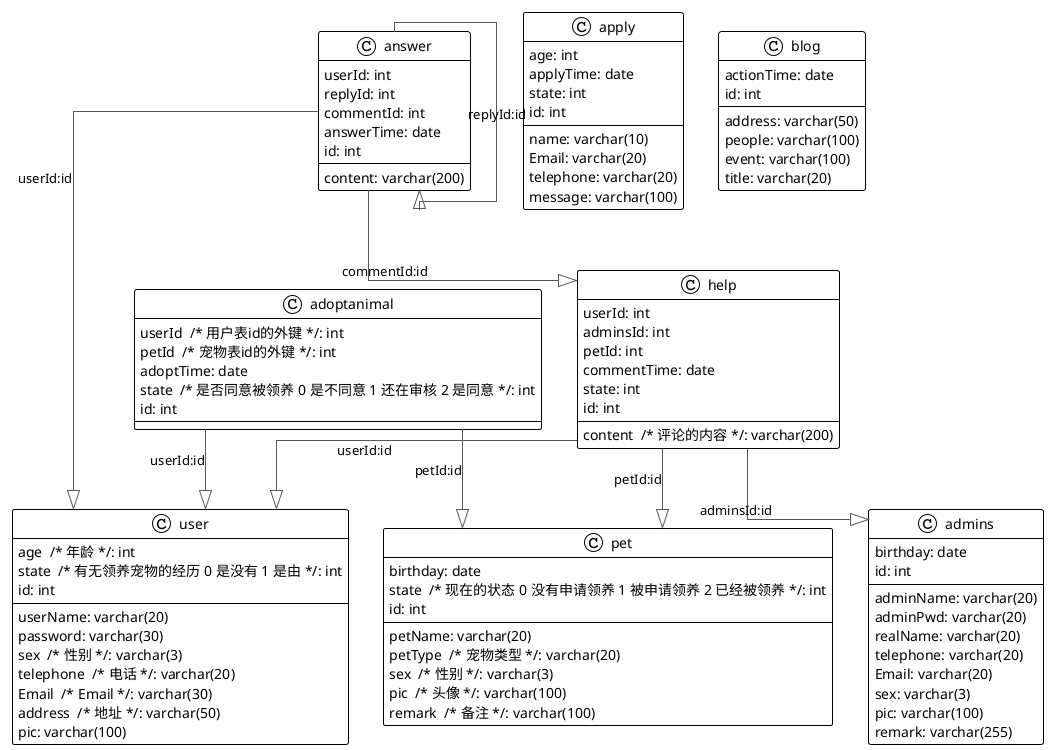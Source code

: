 @startuml

!theme plain
top to bottom direction
skinparam linetype ortho

class admins {
   adminName: varchar(20)
   adminPwd: varchar(20)
   realName: varchar(20)
   telephone: varchar(20)
   Email: varchar(20)
   birthday: date
   sex: varchar(3)
   pic: varchar(100)
   remark: varchar(255)
   id: int
}
class adoptanimal {
   userId  /* 用户表id的外键 */: int
   petId  /* 宠物表id的外键 */: int
   adoptTime: date
   state  /* 是否同意被领养 0 是不同意 1 还在审核 2 是同意 */: int
   id: int
}
class answer {
   userId: int
   replyId: int
   commentId: int
   answerTime: date
   content: varchar(200)
   id: int
}
class apply {
   name: varchar(10)
   Email: varchar(20)
   age: int
   telephone: varchar(20)
   message: varchar(100)
   applyTime: date
   state: int
   id: int
}
class blog {
   actionTime: date
   address: varchar(50)
   people: varchar(100)
   event: varchar(100)
   title: varchar(20)
   id: int
}
class help {
   userId: int
   adminsId: int
   petId: int
   commentTime: date
   content  /* 评论的内容 */: varchar(200)
   state: int
   id: int
}
class pet {
   petName: varchar(20)
   petType  /* 宠物类型 */: varchar(20)
   sex  /* 性别 */: varchar(3)
   birthday: date
   pic  /* 头像 */: varchar(100)
   state  /* 现在的状态 0 没有申请领养 1 被申请领养 2 已经被领养 */: int
   remark  /* 备注 */: varchar(100)
   id: int
}
class user {
   userName: varchar(20)
   password: varchar(30)
   sex  /* 性别 */: varchar(3)
   age  /* 年龄 */: int
   telephone  /* 电话 */: varchar(20)
   Email  /* Email */: varchar(30)
   address  /* 地址 */: varchar(50)
   pic: varchar(100)
   state  /* 有无领养宠物的经历 0 是没有 1 是由 */: int
   id: int
}

adoptanimal  -[#595959,plain]-^  pet         : "petId:id"
adoptanimal  -[#595959,plain]-^  user        : "userId:id"
answer       -[#595959,plain]-^  answer      : "replyId:id"
answer       -[#595959,plain]-^  help        : "commentId:id"
answer       -[#595959,plain]-^  user        : "userId:id"
help         -[#595959,plain]-^  admins      : "adminsId:id"
help         -[#595959,plain]-^  pet         : "petId:id"
help         -[#595959,plain]-^  user        : "userId:id"
@enduml
